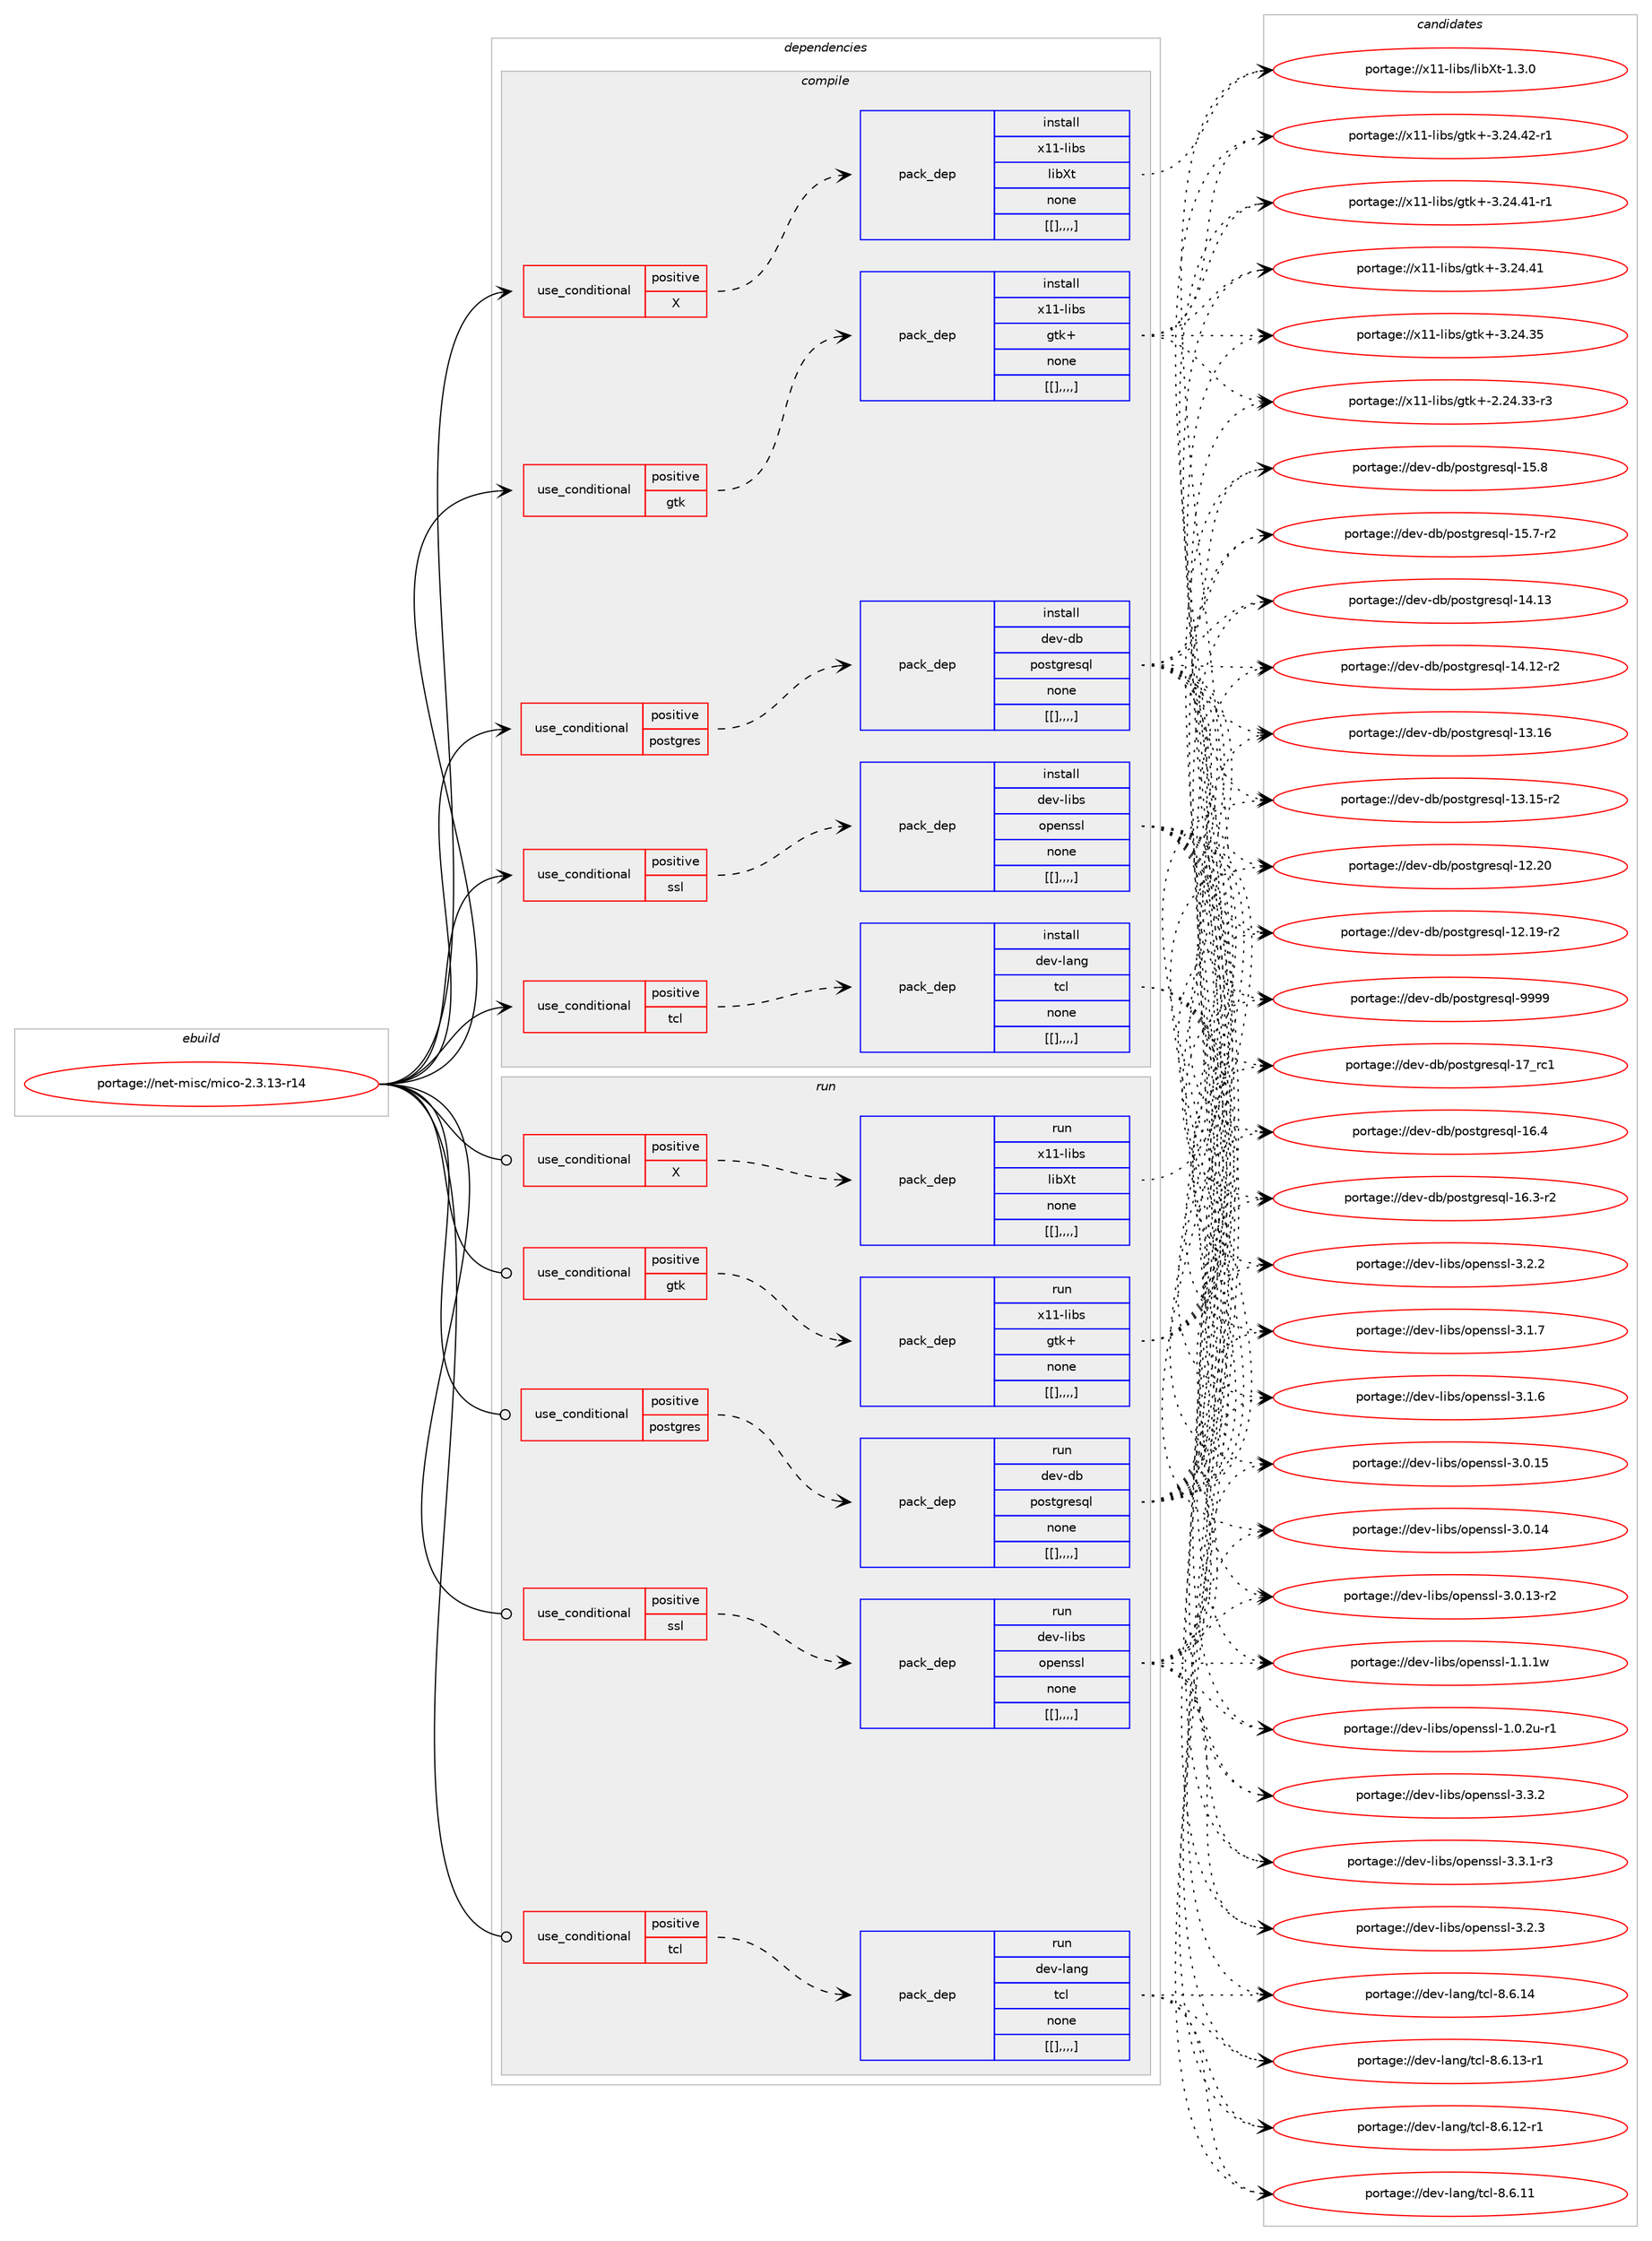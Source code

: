 digraph prolog {

# *************
# Graph options
# *************

newrank=true;
concentrate=true;
compound=true;
graph [rankdir=LR,fontname=Helvetica,fontsize=10,ranksep=1.5];#, ranksep=2.5, nodesep=0.2];
edge  [arrowhead=vee];
node  [fontname=Helvetica,fontsize=10];

# **********
# The ebuild
# **********

subgraph cluster_leftcol {
color=gray;
label=<<i>ebuild</i>>;
id [label="portage://net-misc/mico-2.3.13-r14", color=red, width=4, href="../net-misc/mico-2.3.13-r14.svg"];
}

# ****************
# The dependencies
# ****************

subgraph cluster_midcol {
color=gray;
label=<<i>dependencies</i>>;
subgraph cluster_compile {
fillcolor="#eeeeee";
style=filled;
label=<<i>compile</i>>;
subgraph cond101417 {
dependency381742 [label=<<TABLE BORDER="0" CELLBORDER="1" CELLSPACING="0" CELLPADDING="4"><TR><TD ROWSPAN="3" CELLPADDING="10">use_conditional</TD></TR><TR><TD>positive</TD></TR><TR><TD>X</TD></TR></TABLE>>, shape=none, color=red];
subgraph pack277618 {
dependency381743 [label=<<TABLE BORDER="0" CELLBORDER="1" CELLSPACING="0" CELLPADDING="4" WIDTH="220"><TR><TD ROWSPAN="6" CELLPADDING="30">pack_dep</TD></TR><TR><TD WIDTH="110">install</TD></TR><TR><TD>x11-libs</TD></TR><TR><TD>libXt</TD></TR><TR><TD>none</TD></TR><TR><TD>[[],,,,]</TD></TR></TABLE>>, shape=none, color=blue];
}
dependency381742:e -> dependency381743:w [weight=20,style="dashed",arrowhead="vee"];
}
id:e -> dependency381742:w [weight=20,style="solid",arrowhead="vee"];
subgraph cond101418 {
dependency381744 [label=<<TABLE BORDER="0" CELLBORDER="1" CELLSPACING="0" CELLPADDING="4"><TR><TD ROWSPAN="3" CELLPADDING="10">use_conditional</TD></TR><TR><TD>positive</TD></TR><TR><TD>gtk</TD></TR></TABLE>>, shape=none, color=red];
subgraph pack277619 {
dependency381745 [label=<<TABLE BORDER="0" CELLBORDER="1" CELLSPACING="0" CELLPADDING="4" WIDTH="220"><TR><TD ROWSPAN="6" CELLPADDING="30">pack_dep</TD></TR><TR><TD WIDTH="110">install</TD></TR><TR><TD>x11-libs</TD></TR><TR><TD>gtk+</TD></TR><TR><TD>none</TD></TR><TR><TD>[[],,,,]</TD></TR></TABLE>>, shape=none, color=blue];
}
dependency381744:e -> dependency381745:w [weight=20,style="dashed",arrowhead="vee"];
}
id:e -> dependency381744:w [weight=20,style="solid",arrowhead="vee"];
subgraph cond101419 {
dependency381746 [label=<<TABLE BORDER="0" CELLBORDER="1" CELLSPACING="0" CELLPADDING="4"><TR><TD ROWSPAN="3" CELLPADDING="10">use_conditional</TD></TR><TR><TD>positive</TD></TR><TR><TD>postgres</TD></TR></TABLE>>, shape=none, color=red];
subgraph pack277620 {
dependency381747 [label=<<TABLE BORDER="0" CELLBORDER="1" CELLSPACING="0" CELLPADDING="4" WIDTH="220"><TR><TD ROWSPAN="6" CELLPADDING="30">pack_dep</TD></TR><TR><TD WIDTH="110">install</TD></TR><TR><TD>dev-db</TD></TR><TR><TD>postgresql</TD></TR><TR><TD>none</TD></TR><TR><TD>[[],,,,]</TD></TR></TABLE>>, shape=none, color=blue];
}
dependency381746:e -> dependency381747:w [weight=20,style="dashed",arrowhead="vee"];
}
id:e -> dependency381746:w [weight=20,style="solid",arrowhead="vee"];
subgraph cond101420 {
dependency381748 [label=<<TABLE BORDER="0" CELLBORDER="1" CELLSPACING="0" CELLPADDING="4"><TR><TD ROWSPAN="3" CELLPADDING="10">use_conditional</TD></TR><TR><TD>positive</TD></TR><TR><TD>ssl</TD></TR></TABLE>>, shape=none, color=red];
subgraph pack277621 {
dependency381749 [label=<<TABLE BORDER="0" CELLBORDER="1" CELLSPACING="0" CELLPADDING="4" WIDTH="220"><TR><TD ROWSPAN="6" CELLPADDING="30">pack_dep</TD></TR><TR><TD WIDTH="110">install</TD></TR><TR><TD>dev-libs</TD></TR><TR><TD>openssl</TD></TR><TR><TD>none</TD></TR><TR><TD>[[],,,,]</TD></TR></TABLE>>, shape=none, color=blue];
}
dependency381748:e -> dependency381749:w [weight=20,style="dashed",arrowhead="vee"];
}
id:e -> dependency381748:w [weight=20,style="solid",arrowhead="vee"];
subgraph cond101421 {
dependency381750 [label=<<TABLE BORDER="0" CELLBORDER="1" CELLSPACING="0" CELLPADDING="4"><TR><TD ROWSPAN="3" CELLPADDING="10">use_conditional</TD></TR><TR><TD>positive</TD></TR><TR><TD>tcl</TD></TR></TABLE>>, shape=none, color=red];
subgraph pack277622 {
dependency381751 [label=<<TABLE BORDER="0" CELLBORDER="1" CELLSPACING="0" CELLPADDING="4" WIDTH="220"><TR><TD ROWSPAN="6" CELLPADDING="30">pack_dep</TD></TR><TR><TD WIDTH="110">install</TD></TR><TR><TD>dev-lang</TD></TR><TR><TD>tcl</TD></TR><TR><TD>none</TD></TR><TR><TD>[[],,,,]</TD></TR></TABLE>>, shape=none, color=blue];
}
dependency381750:e -> dependency381751:w [weight=20,style="dashed",arrowhead="vee"];
}
id:e -> dependency381750:w [weight=20,style="solid",arrowhead="vee"];
}
subgraph cluster_compileandrun {
fillcolor="#eeeeee";
style=filled;
label=<<i>compile and run</i>>;
}
subgraph cluster_run {
fillcolor="#eeeeee";
style=filled;
label=<<i>run</i>>;
subgraph cond101422 {
dependency381752 [label=<<TABLE BORDER="0" CELLBORDER="1" CELLSPACING="0" CELLPADDING="4"><TR><TD ROWSPAN="3" CELLPADDING="10">use_conditional</TD></TR><TR><TD>positive</TD></TR><TR><TD>X</TD></TR></TABLE>>, shape=none, color=red];
subgraph pack277623 {
dependency381753 [label=<<TABLE BORDER="0" CELLBORDER="1" CELLSPACING="0" CELLPADDING="4" WIDTH="220"><TR><TD ROWSPAN="6" CELLPADDING="30">pack_dep</TD></TR><TR><TD WIDTH="110">run</TD></TR><TR><TD>x11-libs</TD></TR><TR><TD>libXt</TD></TR><TR><TD>none</TD></TR><TR><TD>[[],,,,]</TD></TR></TABLE>>, shape=none, color=blue];
}
dependency381752:e -> dependency381753:w [weight=20,style="dashed",arrowhead="vee"];
}
id:e -> dependency381752:w [weight=20,style="solid",arrowhead="odot"];
subgraph cond101423 {
dependency381754 [label=<<TABLE BORDER="0" CELLBORDER="1" CELLSPACING="0" CELLPADDING="4"><TR><TD ROWSPAN="3" CELLPADDING="10">use_conditional</TD></TR><TR><TD>positive</TD></TR><TR><TD>gtk</TD></TR></TABLE>>, shape=none, color=red];
subgraph pack277624 {
dependency381755 [label=<<TABLE BORDER="0" CELLBORDER="1" CELLSPACING="0" CELLPADDING="4" WIDTH="220"><TR><TD ROWSPAN="6" CELLPADDING="30">pack_dep</TD></TR><TR><TD WIDTH="110">run</TD></TR><TR><TD>x11-libs</TD></TR><TR><TD>gtk+</TD></TR><TR><TD>none</TD></TR><TR><TD>[[],,,,]</TD></TR></TABLE>>, shape=none, color=blue];
}
dependency381754:e -> dependency381755:w [weight=20,style="dashed",arrowhead="vee"];
}
id:e -> dependency381754:w [weight=20,style="solid",arrowhead="odot"];
subgraph cond101424 {
dependency381756 [label=<<TABLE BORDER="0" CELLBORDER="1" CELLSPACING="0" CELLPADDING="4"><TR><TD ROWSPAN="3" CELLPADDING="10">use_conditional</TD></TR><TR><TD>positive</TD></TR><TR><TD>postgres</TD></TR></TABLE>>, shape=none, color=red];
subgraph pack277625 {
dependency381757 [label=<<TABLE BORDER="0" CELLBORDER="1" CELLSPACING="0" CELLPADDING="4" WIDTH="220"><TR><TD ROWSPAN="6" CELLPADDING="30">pack_dep</TD></TR><TR><TD WIDTH="110">run</TD></TR><TR><TD>dev-db</TD></TR><TR><TD>postgresql</TD></TR><TR><TD>none</TD></TR><TR><TD>[[],,,,]</TD></TR></TABLE>>, shape=none, color=blue];
}
dependency381756:e -> dependency381757:w [weight=20,style="dashed",arrowhead="vee"];
}
id:e -> dependency381756:w [weight=20,style="solid",arrowhead="odot"];
subgraph cond101425 {
dependency381758 [label=<<TABLE BORDER="0" CELLBORDER="1" CELLSPACING="0" CELLPADDING="4"><TR><TD ROWSPAN="3" CELLPADDING="10">use_conditional</TD></TR><TR><TD>positive</TD></TR><TR><TD>ssl</TD></TR></TABLE>>, shape=none, color=red];
subgraph pack277626 {
dependency381759 [label=<<TABLE BORDER="0" CELLBORDER="1" CELLSPACING="0" CELLPADDING="4" WIDTH="220"><TR><TD ROWSPAN="6" CELLPADDING="30">pack_dep</TD></TR><TR><TD WIDTH="110">run</TD></TR><TR><TD>dev-libs</TD></TR><TR><TD>openssl</TD></TR><TR><TD>none</TD></TR><TR><TD>[[],,,,]</TD></TR></TABLE>>, shape=none, color=blue];
}
dependency381758:e -> dependency381759:w [weight=20,style="dashed",arrowhead="vee"];
}
id:e -> dependency381758:w [weight=20,style="solid",arrowhead="odot"];
subgraph cond101426 {
dependency381760 [label=<<TABLE BORDER="0" CELLBORDER="1" CELLSPACING="0" CELLPADDING="4"><TR><TD ROWSPAN="3" CELLPADDING="10">use_conditional</TD></TR><TR><TD>positive</TD></TR><TR><TD>tcl</TD></TR></TABLE>>, shape=none, color=red];
subgraph pack277627 {
dependency381761 [label=<<TABLE BORDER="0" CELLBORDER="1" CELLSPACING="0" CELLPADDING="4" WIDTH="220"><TR><TD ROWSPAN="6" CELLPADDING="30">pack_dep</TD></TR><TR><TD WIDTH="110">run</TD></TR><TR><TD>dev-lang</TD></TR><TR><TD>tcl</TD></TR><TR><TD>none</TD></TR><TR><TD>[[],,,,]</TD></TR></TABLE>>, shape=none, color=blue];
}
dependency381760:e -> dependency381761:w [weight=20,style="dashed",arrowhead="vee"];
}
id:e -> dependency381760:w [weight=20,style="solid",arrowhead="odot"];
}
}

# **************
# The candidates
# **************

subgraph cluster_choices {
rank=same;
color=gray;
label=<<i>candidates</i>>;

subgraph choice277618 {
color=black;
nodesep=1;
choice12049494510810598115471081059888116454946514648 [label="portage://x11-libs/libXt-1.3.0", color=red, width=4,href="../x11-libs/libXt-1.3.0.svg"];
dependency381743:e -> choice12049494510810598115471081059888116454946514648:w [style=dotted,weight="100"];
}
subgraph choice277619 {
color=black;
nodesep=1;
choice12049494510810598115471031161074345514650524652504511449 [label="portage://x11-libs/gtk+-3.24.42-r1", color=red, width=4,href="../x11-libs/gtk+-3.24.42-r1.svg"];
choice12049494510810598115471031161074345514650524652494511449 [label="portage://x11-libs/gtk+-3.24.41-r1", color=red, width=4,href="../x11-libs/gtk+-3.24.41-r1.svg"];
choice1204949451081059811547103116107434551465052465249 [label="portage://x11-libs/gtk+-3.24.41", color=red, width=4,href="../x11-libs/gtk+-3.24.41.svg"];
choice1204949451081059811547103116107434551465052465153 [label="portage://x11-libs/gtk+-3.24.35", color=red, width=4,href="../x11-libs/gtk+-3.24.35.svg"];
choice12049494510810598115471031161074345504650524651514511451 [label="portage://x11-libs/gtk+-2.24.33-r3", color=red, width=4,href="../x11-libs/gtk+-2.24.33-r3.svg"];
dependency381745:e -> choice12049494510810598115471031161074345514650524652504511449:w [style=dotted,weight="100"];
dependency381745:e -> choice12049494510810598115471031161074345514650524652494511449:w [style=dotted,weight="100"];
dependency381745:e -> choice1204949451081059811547103116107434551465052465249:w [style=dotted,weight="100"];
dependency381745:e -> choice1204949451081059811547103116107434551465052465153:w [style=dotted,weight="100"];
dependency381745:e -> choice12049494510810598115471031161074345504650524651514511451:w [style=dotted,weight="100"];
}
subgraph choice277620 {
color=black;
nodesep=1;
choice1001011184510098471121111151161031141011151131084557575757 [label="portage://dev-db/postgresql-9999", color=red, width=4,href="../dev-db/postgresql-9999.svg"];
choice100101118451009847112111115116103114101115113108454955951149949 [label="portage://dev-db/postgresql-17_rc1", color=red, width=4,href="../dev-db/postgresql-17_rc1.svg"];
choice1001011184510098471121111151161031141011151131084549544652 [label="portage://dev-db/postgresql-16.4", color=red, width=4,href="../dev-db/postgresql-16.4.svg"];
choice10010111845100984711211111511610311410111511310845495446514511450 [label="portage://dev-db/postgresql-16.3-r2", color=red, width=4,href="../dev-db/postgresql-16.3-r2.svg"];
choice1001011184510098471121111151161031141011151131084549534656 [label="portage://dev-db/postgresql-15.8", color=red, width=4,href="../dev-db/postgresql-15.8.svg"];
choice10010111845100984711211111511610311410111511310845495346554511450 [label="portage://dev-db/postgresql-15.7-r2", color=red, width=4,href="../dev-db/postgresql-15.7-r2.svg"];
choice100101118451009847112111115116103114101115113108454952464951 [label="portage://dev-db/postgresql-14.13", color=red, width=4,href="../dev-db/postgresql-14.13.svg"];
choice1001011184510098471121111151161031141011151131084549524649504511450 [label="portage://dev-db/postgresql-14.12-r2", color=red, width=4,href="../dev-db/postgresql-14.12-r2.svg"];
choice100101118451009847112111115116103114101115113108454951464954 [label="portage://dev-db/postgresql-13.16", color=red, width=4,href="../dev-db/postgresql-13.16.svg"];
choice1001011184510098471121111151161031141011151131084549514649534511450 [label="portage://dev-db/postgresql-13.15-r2", color=red, width=4,href="../dev-db/postgresql-13.15-r2.svg"];
choice100101118451009847112111115116103114101115113108454950465048 [label="portage://dev-db/postgresql-12.20", color=red, width=4,href="../dev-db/postgresql-12.20.svg"];
choice1001011184510098471121111151161031141011151131084549504649574511450 [label="portage://dev-db/postgresql-12.19-r2", color=red, width=4,href="../dev-db/postgresql-12.19-r2.svg"];
dependency381747:e -> choice1001011184510098471121111151161031141011151131084557575757:w [style=dotted,weight="100"];
dependency381747:e -> choice100101118451009847112111115116103114101115113108454955951149949:w [style=dotted,weight="100"];
dependency381747:e -> choice1001011184510098471121111151161031141011151131084549544652:w [style=dotted,weight="100"];
dependency381747:e -> choice10010111845100984711211111511610311410111511310845495446514511450:w [style=dotted,weight="100"];
dependency381747:e -> choice1001011184510098471121111151161031141011151131084549534656:w [style=dotted,weight="100"];
dependency381747:e -> choice10010111845100984711211111511610311410111511310845495346554511450:w [style=dotted,weight="100"];
dependency381747:e -> choice100101118451009847112111115116103114101115113108454952464951:w [style=dotted,weight="100"];
dependency381747:e -> choice1001011184510098471121111151161031141011151131084549524649504511450:w [style=dotted,weight="100"];
dependency381747:e -> choice100101118451009847112111115116103114101115113108454951464954:w [style=dotted,weight="100"];
dependency381747:e -> choice1001011184510098471121111151161031141011151131084549514649534511450:w [style=dotted,weight="100"];
dependency381747:e -> choice100101118451009847112111115116103114101115113108454950465048:w [style=dotted,weight="100"];
dependency381747:e -> choice1001011184510098471121111151161031141011151131084549504649574511450:w [style=dotted,weight="100"];
}
subgraph choice277621 {
color=black;
nodesep=1;
choice100101118451081059811547111112101110115115108455146514650 [label="portage://dev-libs/openssl-3.3.2", color=red, width=4,href="../dev-libs/openssl-3.3.2.svg"];
choice1001011184510810598115471111121011101151151084551465146494511451 [label="portage://dev-libs/openssl-3.3.1-r3", color=red, width=4,href="../dev-libs/openssl-3.3.1-r3.svg"];
choice100101118451081059811547111112101110115115108455146504651 [label="portage://dev-libs/openssl-3.2.3", color=red, width=4,href="../dev-libs/openssl-3.2.3.svg"];
choice100101118451081059811547111112101110115115108455146504650 [label="portage://dev-libs/openssl-3.2.2", color=red, width=4,href="../dev-libs/openssl-3.2.2.svg"];
choice100101118451081059811547111112101110115115108455146494655 [label="portage://dev-libs/openssl-3.1.7", color=red, width=4,href="../dev-libs/openssl-3.1.7.svg"];
choice100101118451081059811547111112101110115115108455146494654 [label="portage://dev-libs/openssl-3.1.6", color=red, width=4,href="../dev-libs/openssl-3.1.6.svg"];
choice10010111845108105981154711111210111011511510845514648464953 [label="portage://dev-libs/openssl-3.0.15", color=red, width=4,href="../dev-libs/openssl-3.0.15.svg"];
choice10010111845108105981154711111210111011511510845514648464952 [label="portage://dev-libs/openssl-3.0.14", color=red, width=4,href="../dev-libs/openssl-3.0.14.svg"];
choice100101118451081059811547111112101110115115108455146484649514511450 [label="portage://dev-libs/openssl-3.0.13-r2", color=red, width=4,href="../dev-libs/openssl-3.0.13-r2.svg"];
choice100101118451081059811547111112101110115115108454946494649119 [label="portage://dev-libs/openssl-1.1.1w", color=red, width=4,href="../dev-libs/openssl-1.1.1w.svg"];
choice1001011184510810598115471111121011101151151084549464846501174511449 [label="portage://dev-libs/openssl-1.0.2u-r1", color=red, width=4,href="../dev-libs/openssl-1.0.2u-r1.svg"];
dependency381749:e -> choice100101118451081059811547111112101110115115108455146514650:w [style=dotted,weight="100"];
dependency381749:e -> choice1001011184510810598115471111121011101151151084551465146494511451:w [style=dotted,weight="100"];
dependency381749:e -> choice100101118451081059811547111112101110115115108455146504651:w [style=dotted,weight="100"];
dependency381749:e -> choice100101118451081059811547111112101110115115108455146504650:w [style=dotted,weight="100"];
dependency381749:e -> choice100101118451081059811547111112101110115115108455146494655:w [style=dotted,weight="100"];
dependency381749:e -> choice100101118451081059811547111112101110115115108455146494654:w [style=dotted,weight="100"];
dependency381749:e -> choice10010111845108105981154711111210111011511510845514648464953:w [style=dotted,weight="100"];
dependency381749:e -> choice10010111845108105981154711111210111011511510845514648464952:w [style=dotted,weight="100"];
dependency381749:e -> choice100101118451081059811547111112101110115115108455146484649514511450:w [style=dotted,weight="100"];
dependency381749:e -> choice100101118451081059811547111112101110115115108454946494649119:w [style=dotted,weight="100"];
dependency381749:e -> choice1001011184510810598115471111121011101151151084549464846501174511449:w [style=dotted,weight="100"];
}
subgraph choice277622 {
color=black;
nodesep=1;
choice1001011184510897110103471169910845564654464952 [label="portage://dev-lang/tcl-8.6.14", color=red, width=4,href="../dev-lang/tcl-8.6.14.svg"];
choice10010111845108971101034711699108455646544649514511449 [label="portage://dev-lang/tcl-8.6.13-r1", color=red, width=4,href="../dev-lang/tcl-8.6.13-r1.svg"];
choice10010111845108971101034711699108455646544649504511449 [label="portage://dev-lang/tcl-8.6.12-r1", color=red, width=4,href="../dev-lang/tcl-8.6.12-r1.svg"];
choice1001011184510897110103471169910845564654464949 [label="portage://dev-lang/tcl-8.6.11", color=red, width=4,href="../dev-lang/tcl-8.6.11.svg"];
dependency381751:e -> choice1001011184510897110103471169910845564654464952:w [style=dotted,weight="100"];
dependency381751:e -> choice10010111845108971101034711699108455646544649514511449:w [style=dotted,weight="100"];
dependency381751:e -> choice10010111845108971101034711699108455646544649504511449:w [style=dotted,weight="100"];
dependency381751:e -> choice1001011184510897110103471169910845564654464949:w [style=dotted,weight="100"];
}
subgraph choice277623 {
color=black;
nodesep=1;
choice12049494510810598115471081059888116454946514648 [label="portage://x11-libs/libXt-1.3.0", color=red, width=4,href="../x11-libs/libXt-1.3.0.svg"];
dependency381753:e -> choice12049494510810598115471081059888116454946514648:w [style=dotted,weight="100"];
}
subgraph choice277624 {
color=black;
nodesep=1;
choice12049494510810598115471031161074345514650524652504511449 [label="portage://x11-libs/gtk+-3.24.42-r1", color=red, width=4,href="../x11-libs/gtk+-3.24.42-r1.svg"];
choice12049494510810598115471031161074345514650524652494511449 [label="portage://x11-libs/gtk+-3.24.41-r1", color=red, width=4,href="../x11-libs/gtk+-3.24.41-r1.svg"];
choice1204949451081059811547103116107434551465052465249 [label="portage://x11-libs/gtk+-3.24.41", color=red, width=4,href="../x11-libs/gtk+-3.24.41.svg"];
choice1204949451081059811547103116107434551465052465153 [label="portage://x11-libs/gtk+-3.24.35", color=red, width=4,href="../x11-libs/gtk+-3.24.35.svg"];
choice12049494510810598115471031161074345504650524651514511451 [label="portage://x11-libs/gtk+-2.24.33-r3", color=red, width=4,href="../x11-libs/gtk+-2.24.33-r3.svg"];
dependency381755:e -> choice12049494510810598115471031161074345514650524652504511449:w [style=dotted,weight="100"];
dependency381755:e -> choice12049494510810598115471031161074345514650524652494511449:w [style=dotted,weight="100"];
dependency381755:e -> choice1204949451081059811547103116107434551465052465249:w [style=dotted,weight="100"];
dependency381755:e -> choice1204949451081059811547103116107434551465052465153:w [style=dotted,weight="100"];
dependency381755:e -> choice12049494510810598115471031161074345504650524651514511451:w [style=dotted,weight="100"];
}
subgraph choice277625 {
color=black;
nodesep=1;
choice1001011184510098471121111151161031141011151131084557575757 [label="portage://dev-db/postgresql-9999", color=red, width=4,href="../dev-db/postgresql-9999.svg"];
choice100101118451009847112111115116103114101115113108454955951149949 [label="portage://dev-db/postgresql-17_rc1", color=red, width=4,href="../dev-db/postgresql-17_rc1.svg"];
choice1001011184510098471121111151161031141011151131084549544652 [label="portage://dev-db/postgresql-16.4", color=red, width=4,href="../dev-db/postgresql-16.4.svg"];
choice10010111845100984711211111511610311410111511310845495446514511450 [label="portage://dev-db/postgresql-16.3-r2", color=red, width=4,href="../dev-db/postgresql-16.3-r2.svg"];
choice1001011184510098471121111151161031141011151131084549534656 [label="portage://dev-db/postgresql-15.8", color=red, width=4,href="../dev-db/postgresql-15.8.svg"];
choice10010111845100984711211111511610311410111511310845495346554511450 [label="portage://dev-db/postgresql-15.7-r2", color=red, width=4,href="../dev-db/postgresql-15.7-r2.svg"];
choice100101118451009847112111115116103114101115113108454952464951 [label="portage://dev-db/postgresql-14.13", color=red, width=4,href="../dev-db/postgresql-14.13.svg"];
choice1001011184510098471121111151161031141011151131084549524649504511450 [label="portage://dev-db/postgresql-14.12-r2", color=red, width=4,href="../dev-db/postgresql-14.12-r2.svg"];
choice100101118451009847112111115116103114101115113108454951464954 [label="portage://dev-db/postgresql-13.16", color=red, width=4,href="../dev-db/postgresql-13.16.svg"];
choice1001011184510098471121111151161031141011151131084549514649534511450 [label="portage://dev-db/postgresql-13.15-r2", color=red, width=4,href="../dev-db/postgresql-13.15-r2.svg"];
choice100101118451009847112111115116103114101115113108454950465048 [label="portage://dev-db/postgresql-12.20", color=red, width=4,href="../dev-db/postgresql-12.20.svg"];
choice1001011184510098471121111151161031141011151131084549504649574511450 [label="portage://dev-db/postgresql-12.19-r2", color=red, width=4,href="../dev-db/postgresql-12.19-r2.svg"];
dependency381757:e -> choice1001011184510098471121111151161031141011151131084557575757:w [style=dotted,weight="100"];
dependency381757:e -> choice100101118451009847112111115116103114101115113108454955951149949:w [style=dotted,weight="100"];
dependency381757:e -> choice1001011184510098471121111151161031141011151131084549544652:w [style=dotted,weight="100"];
dependency381757:e -> choice10010111845100984711211111511610311410111511310845495446514511450:w [style=dotted,weight="100"];
dependency381757:e -> choice1001011184510098471121111151161031141011151131084549534656:w [style=dotted,weight="100"];
dependency381757:e -> choice10010111845100984711211111511610311410111511310845495346554511450:w [style=dotted,weight="100"];
dependency381757:e -> choice100101118451009847112111115116103114101115113108454952464951:w [style=dotted,weight="100"];
dependency381757:e -> choice1001011184510098471121111151161031141011151131084549524649504511450:w [style=dotted,weight="100"];
dependency381757:e -> choice100101118451009847112111115116103114101115113108454951464954:w [style=dotted,weight="100"];
dependency381757:e -> choice1001011184510098471121111151161031141011151131084549514649534511450:w [style=dotted,weight="100"];
dependency381757:e -> choice100101118451009847112111115116103114101115113108454950465048:w [style=dotted,weight="100"];
dependency381757:e -> choice1001011184510098471121111151161031141011151131084549504649574511450:w [style=dotted,weight="100"];
}
subgraph choice277626 {
color=black;
nodesep=1;
choice100101118451081059811547111112101110115115108455146514650 [label="portage://dev-libs/openssl-3.3.2", color=red, width=4,href="../dev-libs/openssl-3.3.2.svg"];
choice1001011184510810598115471111121011101151151084551465146494511451 [label="portage://dev-libs/openssl-3.3.1-r3", color=red, width=4,href="../dev-libs/openssl-3.3.1-r3.svg"];
choice100101118451081059811547111112101110115115108455146504651 [label="portage://dev-libs/openssl-3.2.3", color=red, width=4,href="../dev-libs/openssl-3.2.3.svg"];
choice100101118451081059811547111112101110115115108455146504650 [label="portage://dev-libs/openssl-3.2.2", color=red, width=4,href="../dev-libs/openssl-3.2.2.svg"];
choice100101118451081059811547111112101110115115108455146494655 [label="portage://dev-libs/openssl-3.1.7", color=red, width=4,href="../dev-libs/openssl-3.1.7.svg"];
choice100101118451081059811547111112101110115115108455146494654 [label="portage://dev-libs/openssl-3.1.6", color=red, width=4,href="../dev-libs/openssl-3.1.6.svg"];
choice10010111845108105981154711111210111011511510845514648464953 [label="portage://dev-libs/openssl-3.0.15", color=red, width=4,href="../dev-libs/openssl-3.0.15.svg"];
choice10010111845108105981154711111210111011511510845514648464952 [label="portage://dev-libs/openssl-3.0.14", color=red, width=4,href="../dev-libs/openssl-3.0.14.svg"];
choice100101118451081059811547111112101110115115108455146484649514511450 [label="portage://dev-libs/openssl-3.0.13-r2", color=red, width=4,href="../dev-libs/openssl-3.0.13-r2.svg"];
choice100101118451081059811547111112101110115115108454946494649119 [label="portage://dev-libs/openssl-1.1.1w", color=red, width=4,href="../dev-libs/openssl-1.1.1w.svg"];
choice1001011184510810598115471111121011101151151084549464846501174511449 [label="portage://dev-libs/openssl-1.0.2u-r1", color=red, width=4,href="../dev-libs/openssl-1.0.2u-r1.svg"];
dependency381759:e -> choice100101118451081059811547111112101110115115108455146514650:w [style=dotted,weight="100"];
dependency381759:e -> choice1001011184510810598115471111121011101151151084551465146494511451:w [style=dotted,weight="100"];
dependency381759:e -> choice100101118451081059811547111112101110115115108455146504651:w [style=dotted,weight="100"];
dependency381759:e -> choice100101118451081059811547111112101110115115108455146504650:w [style=dotted,weight="100"];
dependency381759:e -> choice100101118451081059811547111112101110115115108455146494655:w [style=dotted,weight="100"];
dependency381759:e -> choice100101118451081059811547111112101110115115108455146494654:w [style=dotted,weight="100"];
dependency381759:e -> choice10010111845108105981154711111210111011511510845514648464953:w [style=dotted,weight="100"];
dependency381759:e -> choice10010111845108105981154711111210111011511510845514648464952:w [style=dotted,weight="100"];
dependency381759:e -> choice100101118451081059811547111112101110115115108455146484649514511450:w [style=dotted,weight="100"];
dependency381759:e -> choice100101118451081059811547111112101110115115108454946494649119:w [style=dotted,weight="100"];
dependency381759:e -> choice1001011184510810598115471111121011101151151084549464846501174511449:w [style=dotted,weight="100"];
}
subgraph choice277627 {
color=black;
nodesep=1;
choice1001011184510897110103471169910845564654464952 [label="portage://dev-lang/tcl-8.6.14", color=red, width=4,href="../dev-lang/tcl-8.6.14.svg"];
choice10010111845108971101034711699108455646544649514511449 [label="portage://dev-lang/tcl-8.6.13-r1", color=red, width=4,href="../dev-lang/tcl-8.6.13-r1.svg"];
choice10010111845108971101034711699108455646544649504511449 [label="portage://dev-lang/tcl-8.6.12-r1", color=red, width=4,href="../dev-lang/tcl-8.6.12-r1.svg"];
choice1001011184510897110103471169910845564654464949 [label="portage://dev-lang/tcl-8.6.11", color=red, width=4,href="../dev-lang/tcl-8.6.11.svg"];
dependency381761:e -> choice1001011184510897110103471169910845564654464952:w [style=dotted,weight="100"];
dependency381761:e -> choice10010111845108971101034711699108455646544649514511449:w [style=dotted,weight="100"];
dependency381761:e -> choice10010111845108971101034711699108455646544649504511449:w [style=dotted,weight="100"];
dependency381761:e -> choice1001011184510897110103471169910845564654464949:w [style=dotted,weight="100"];
}
}

}
